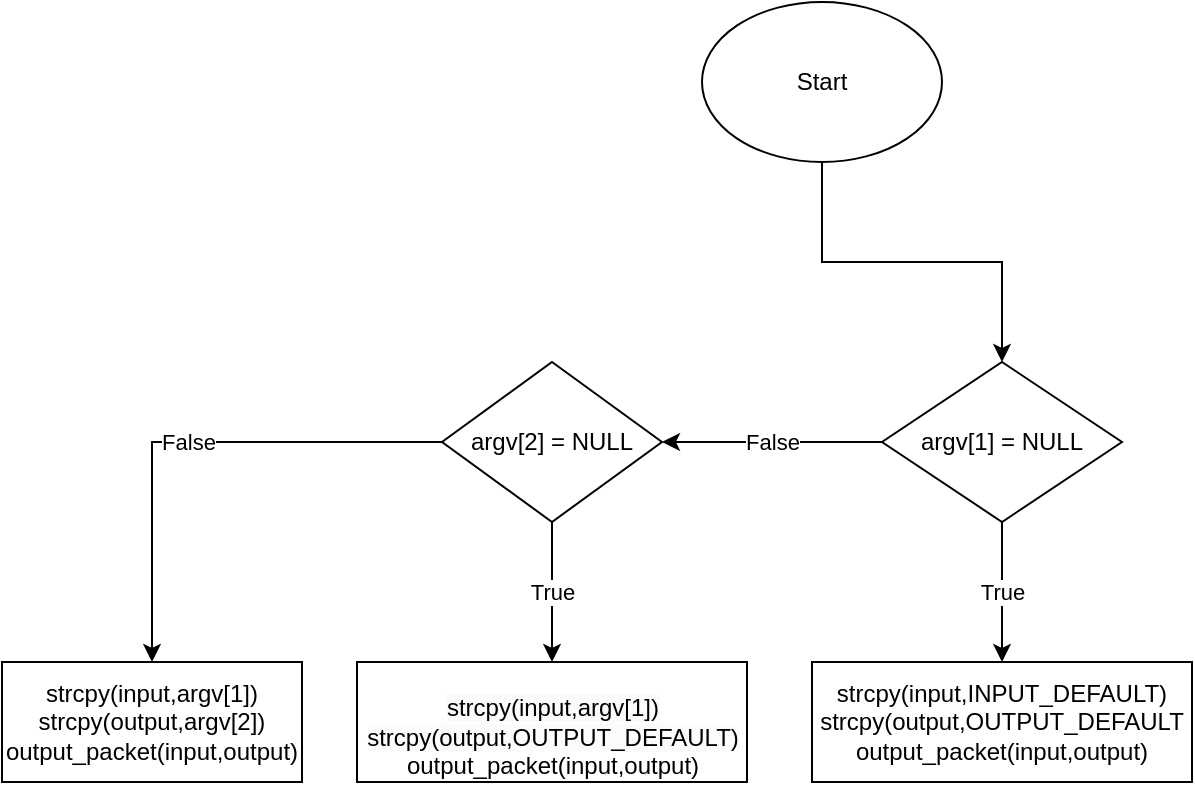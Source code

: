 <mxfile version="20.8.5" type="github">
  <diagram id="JHKeFZ9DMnnu35vbNeWP" name="Page-1">
    <mxGraphModel dx="2126" dy="527" grid="1" gridSize="10" guides="1" tooltips="1" connect="1" arrows="1" fold="1" page="1" pageScale="1" pageWidth="850" pageHeight="1100" math="0" shadow="0">
      <root>
        <mxCell id="0" />
        <mxCell id="1" parent="0" />
        <mxCell id="XypjfpiQt8jyrOshl5lu-3" value="" style="edgeStyle=orthogonalEdgeStyle;rounded=0;orthogonalLoop=1;jettySize=auto;html=1;" edge="1" parent="1" source="XypjfpiQt8jyrOshl5lu-1" target="XypjfpiQt8jyrOshl5lu-2">
          <mxGeometry relative="1" as="geometry" />
        </mxCell>
        <mxCell id="XypjfpiQt8jyrOshl5lu-1" value="Start" style="ellipse;whiteSpace=wrap;html=1;" vertex="1" parent="1">
          <mxGeometry x="340" y="60" width="120" height="80" as="geometry" />
        </mxCell>
        <mxCell id="XypjfpiQt8jyrOshl5lu-5" value="True" style="edgeStyle=orthogonalEdgeStyle;rounded=0;orthogonalLoop=1;jettySize=auto;html=1;" edge="1" parent="1" source="XypjfpiQt8jyrOshl5lu-2" target="XypjfpiQt8jyrOshl5lu-4">
          <mxGeometry relative="1" as="geometry" />
        </mxCell>
        <mxCell id="XypjfpiQt8jyrOshl5lu-7" value="False" style="edgeStyle=orthogonalEdgeStyle;rounded=0;orthogonalLoop=1;jettySize=auto;html=1;" edge="1" parent="1" source="XypjfpiQt8jyrOshl5lu-2" target="XypjfpiQt8jyrOshl5lu-6">
          <mxGeometry relative="1" as="geometry" />
        </mxCell>
        <mxCell id="XypjfpiQt8jyrOshl5lu-2" value="argv[1] = NULL" style="rhombus;whiteSpace=wrap;html=1;" vertex="1" parent="1">
          <mxGeometry x="430" y="240" width="120" height="80" as="geometry" />
        </mxCell>
        <mxCell id="XypjfpiQt8jyrOshl5lu-4" value="strcpy(input,INPUT_DEFAULT)&lt;br&gt;strcpy(output,OUTPUT_DEFAULT&lt;br&gt;output_packet(input,output)" style="whiteSpace=wrap;html=1;" vertex="1" parent="1">
          <mxGeometry x="395" y="390" width="190" height="60" as="geometry" />
        </mxCell>
        <mxCell id="XypjfpiQt8jyrOshl5lu-9" value="True" style="edgeStyle=orthogonalEdgeStyle;rounded=0;orthogonalLoop=1;jettySize=auto;html=1;" edge="1" parent="1" source="XypjfpiQt8jyrOshl5lu-6" target="XypjfpiQt8jyrOshl5lu-8">
          <mxGeometry relative="1" as="geometry" />
        </mxCell>
        <mxCell id="XypjfpiQt8jyrOshl5lu-11" value="False" style="edgeStyle=orthogonalEdgeStyle;rounded=0;orthogonalLoop=1;jettySize=auto;html=1;" edge="1" parent="1" source="XypjfpiQt8jyrOshl5lu-6" target="XypjfpiQt8jyrOshl5lu-10">
          <mxGeometry relative="1" as="geometry" />
        </mxCell>
        <mxCell id="XypjfpiQt8jyrOshl5lu-6" value="argv[2] = NULL" style="rhombus;whiteSpace=wrap;html=1;" vertex="1" parent="1">
          <mxGeometry x="210" y="240" width="110" height="80" as="geometry" />
        </mxCell>
        <mxCell id="XypjfpiQt8jyrOshl5lu-8" value="&lt;br&gt;&lt;span style=&quot;color: rgb(0, 0, 0); font-family: Helvetica; font-size: 12px; font-style: normal; font-variant-ligatures: normal; font-variant-caps: normal; font-weight: 400; letter-spacing: normal; orphans: 2; text-align: center; text-indent: 0px; text-transform: none; widows: 2; word-spacing: 0px; -webkit-text-stroke-width: 0px; background-color: rgb(251, 251, 251); text-decoration-thickness: initial; text-decoration-style: initial; text-decoration-color: initial; float: none; display: inline !important;&quot;&gt;strcpy(input,argv[1])&lt;/span&gt;&lt;br style=&quot;border-color: var(--border-color); color: rgb(0, 0, 0); font-family: Helvetica; font-size: 12px; font-style: normal; font-variant-ligatures: normal; font-variant-caps: normal; font-weight: 400; letter-spacing: normal; orphans: 2; text-align: center; text-indent: 0px; text-transform: none; widows: 2; word-spacing: 0px; -webkit-text-stroke-width: 0px; background-color: rgb(251, 251, 251); text-decoration-thickness: initial; text-decoration-style: initial; text-decoration-color: initial;&quot;&gt;&lt;span style=&quot;color: rgb(0, 0, 0); font-family: Helvetica; font-size: 12px; font-style: normal; font-variant-ligatures: normal; font-variant-caps: normal; font-weight: 400; letter-spacing: normal; orphans: 2; text-align: center; text-indent: 0px; text-transform: none; widows: 2; word-spacing: 0px; -webkit-text-stroke-width: 0px; background-color: rgb(251, 251, 251); text-decoration-thickness: initial; text-decoration-style: initial; text-decoration-color: initial; float: none; display: inline !important;&quot;&gt;strcpy(output,OUTPUT_DEFAULT)&lt;br&gt;&lt;/span&gt;output_packet(input,output)" style="whiteSpace=wrap;html=1;" vertex="1" parent="1">
          <mxGeometry x="167.5" y="390" width="195" height="60" as="geometry" />
        </mxCell>
        <mxCell id="XypjfpiQt8jyrOshl5lu-10" value="strcpy(input,argv[1])&lt;br&gt;strcpy(output,argv[2])&lt;br&gt;output_packet(input,output)" style="whiteSpace=wrap;html=1;" vertex="1" parent="1">
          <mxGeometry x="-10" y="390" width="150" height="60" as="geometry" />
        </mxCell>
      </root>
    </mxGraphModel>
  </diagram>
</mxfile>
